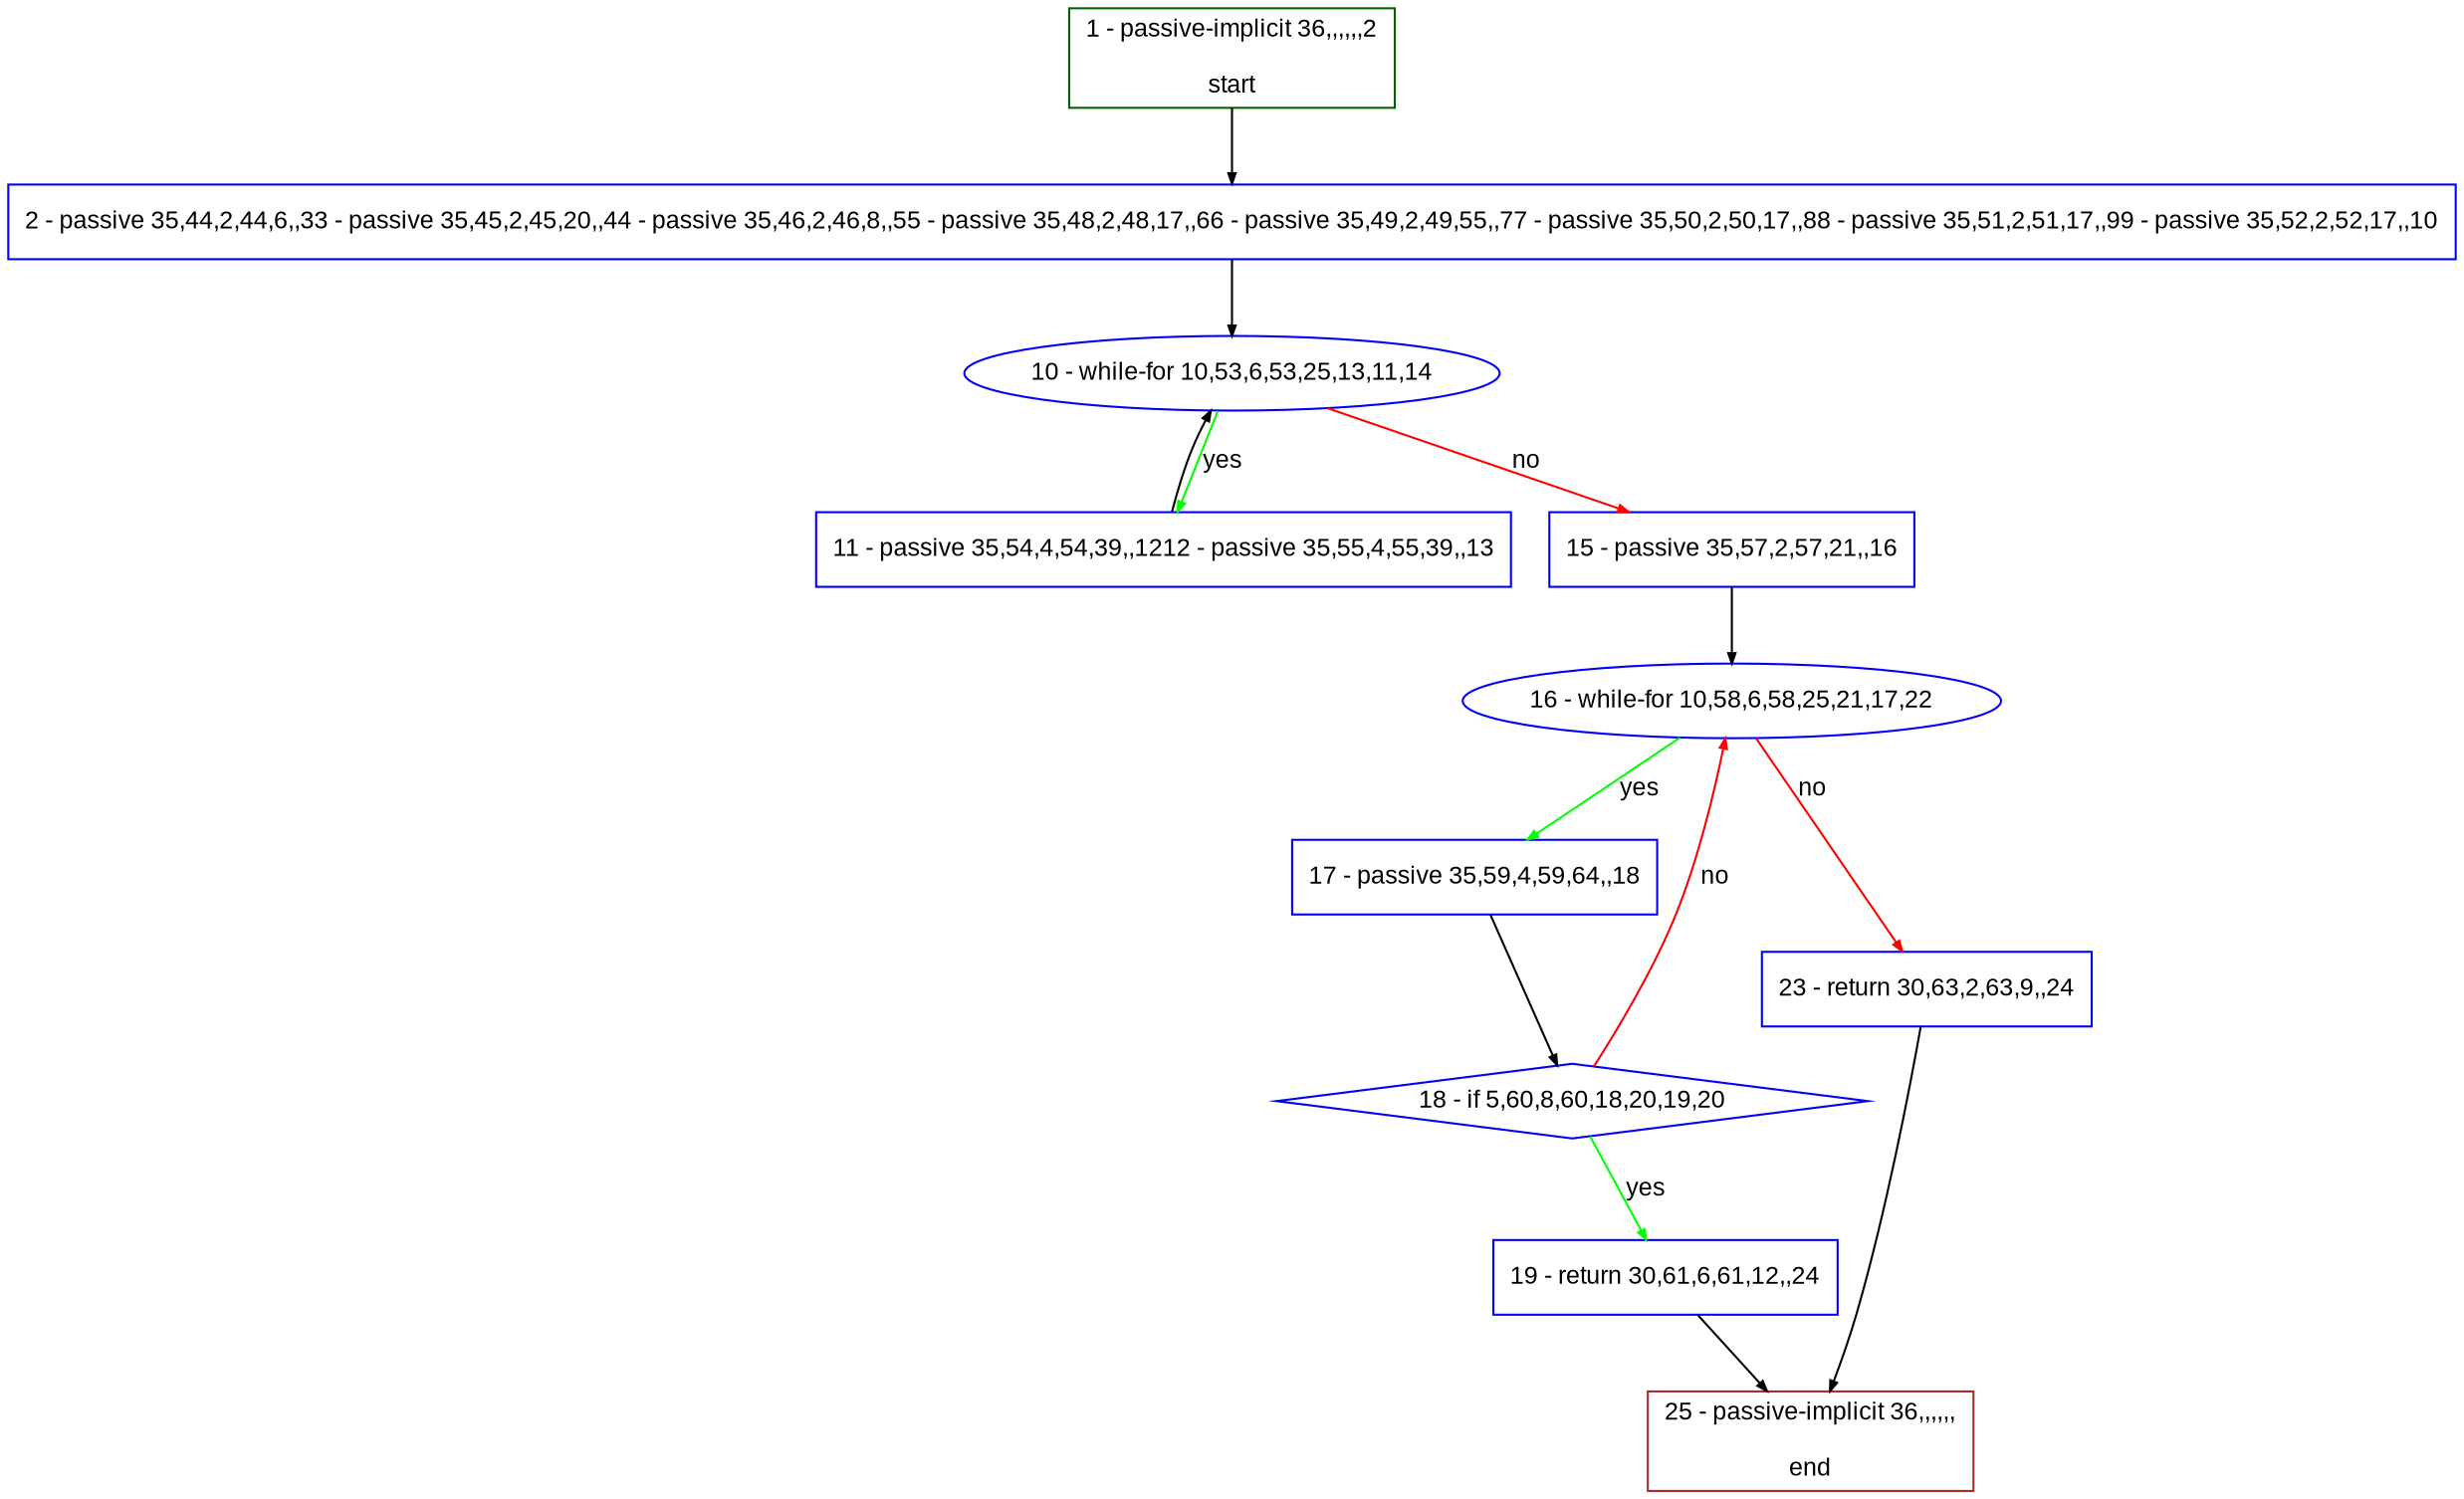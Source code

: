 digraph "" {
  graph [bgcolor="white", fillcolor="#FFFFCC", pack="true", packmode="clust", fontname="Arial", label="", fontsize="12", compound="true", style="rounded,filled"];
  node [node_initialized="no", fillcolor="white", fontname="Arial", label="", color="grey", fontsize="12", fixedsize="false", compound="true", shape="rectangle", style="filled"];
  edge [arrowtail="none", lhead="", fontcolor="black", fontname="Arial", label="", color="black", fontsize="12", arrowhead="normal", arrowsize="0.5", compound="true", ltail="", dir="forward"];
  __N1 [fillcolor="#ffffff", label="2 - passive 35,44,2,44,6,,33 - passive 35,45,2,45,20,,44 - passive 35,46,2,46,8,,55 - passive 35,48,2,48,17,,66 - passive 35,49,2,49,55,,77 - passive 35,50,2,50,17,,88 - passive 35,51,2,51,17,,99 - passive 35,52,2,52,17,,10", color="#0000ff", shape="box", style="filled"];
  __N2 [fillcolor="#ffffff", label="1 - passive-implicit 36,,,,,,2\n\nstart", color="#006400", shape="box", style="filled"];
  __N3 [fillcolor="#ffffff", label="10 - while-for 10,53,6,53,25,13,11,14", color="#0000ff", shape="oval", style="filled"];
  __N4 [fillcolor="#ffffff", label="11 - passive 35,54,4,54,39,,1212 - passive 35,55,4,55,39,,13", color="#0000ff", shape="box", style="filled"];
  __N5 [fillcolor="#ffffff", label="15 - passive 35,57,2,57,21,,16", color="#0000ff", shape="box", style="filled"];
  __N6 [fillcolor="#ffffff", label="16 - while-for 10,58,6,58,25,21,17,22", color="#0000ff", shape="oval", style="filled"];
  __N7 [fillcolor="#ffffff", label="17 - passive 35,59,4,59,64,,18", color="#0000ff", shape="box", style="filled"];
  __N8 [fillcolor="#ffffff", label="23 - return 30,63,2,63,9,,24", color="#0000ff", shape="box", style="filled"];
  __N9 [fillcolor="#ffffff", label="18 - if 5,60,8,60,18,20,19,20", color="#0000ff", shape="diamond", style="filled"];
  __N10 [fillcolor="#ffffff", label="19 - return 30,61,6,61,12,,24", color="#0000ff", shape="box", style="filled"];
  __N11 [fillcolor="#ffffff", label="25 - passive-implicit 36,,,,,,\n\nend", color="#a52a2a", shape="box", style="filled"];
  __N2 -> __N1 [arrowtail="none", color="#000000", label="", arrowhead="normal", dir="forward"];
  __N1 -> __N3 [arrowtail="none", color="#000000", label="", arrowhead="normal", dir="forward"];
  __N3 -> __N4 [arrowtail="none", color="#00ff00", label="yes", arrowhead="normal", dir="forward"];
  __N4 -> __N3 [arrowtail="none", color="#000000", label="", arrowhead="normal", dir="forward"];
  __N3 -> __N5 [arrowtail="none", color="#ff0000", label="no", arrowhead="normal", dir="forward"];
  __N5 -> __N6 [arrowtail="none", color="#000000", label="", arrowhead="normal", dir="forward"];
  __N6 -> __N7 [arrowtail="none", color="#00ff00", label="yes", arrowhead="normal", dir="forward"];
  __N6 -> __N8 [arrowtail="none", color="#ff0000", label="no", arrowhead="normal", dir="forward"];
  __N7 -> __N9 [arrowtail="none", color="#000000", label="", arrowhead="normal", dir="forward"];
  __N9 -> __N6 [arrowtail="none", color="#ff0000", label="no", arrowhead="normal", dir="forward"];
  __N9 -> __N10 [arrowtail="none", color="#00ff00", label="yes", arrowhead="normal", dir="forward"];
  __N10 -> __N11 [arrowtail="none", color="#000000", label="", arrowhead="normal", dir="forward"];
  __N8 -> __N11 [arrowtail="none", color="#000000", label="", arrowhead="normal", dir="forward"];
}
